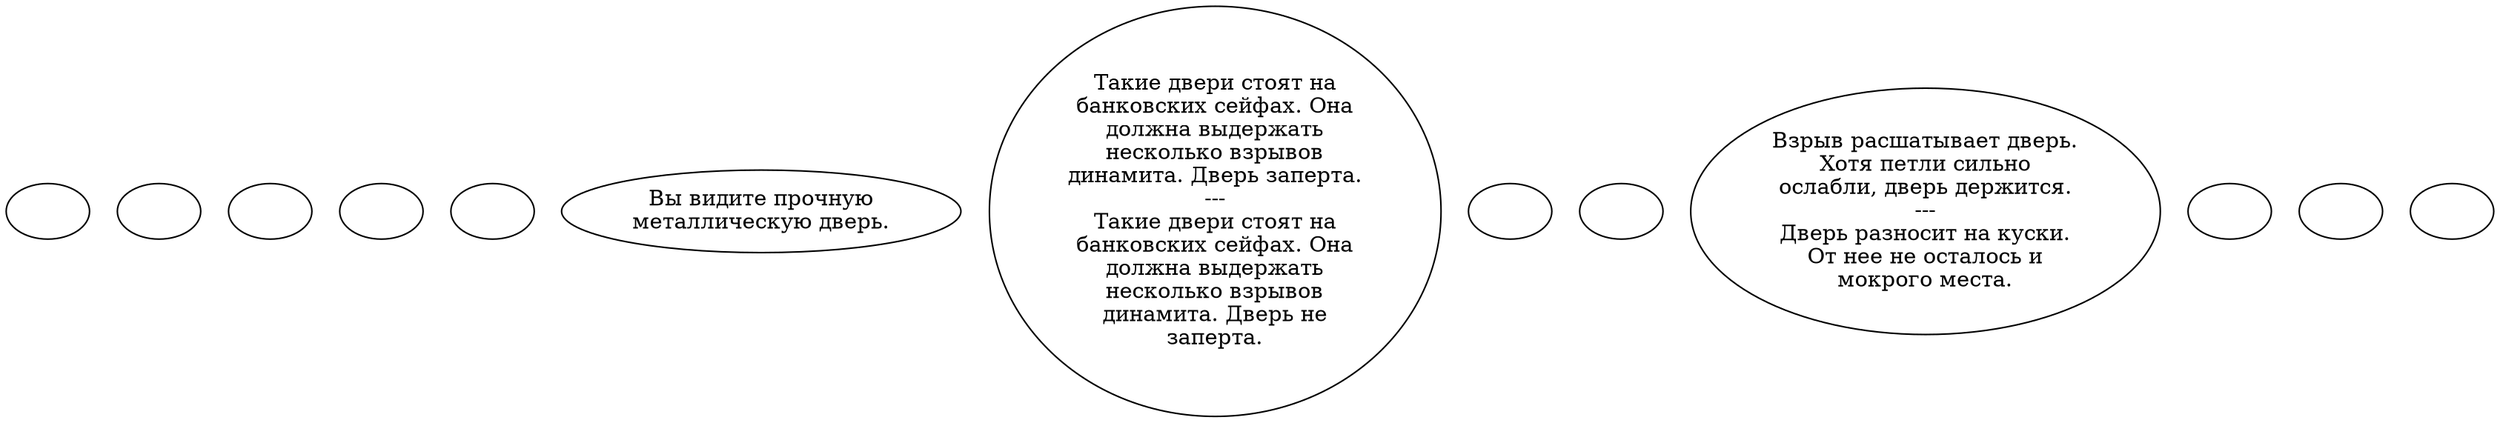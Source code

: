 digraph himndor {
  "is_lockpick_elec" [style=filled       fillcolor="#FFFFFF"       color="#000000"]
  "is_lockpick_elec" [label=""]
  "is_lockpick_mech" [style=filled       fillcolor="#FFFFFF"       color="#000000"]
  "is_lockpick_mech" [label=""]
  "is_lockpick" [style=filled       fillcolor="#FFFFFF"       color="#000000"]
  "is_lockpick" [label=""]
  "start" [style=filled       fillcolor="#FFFFFF"       color="#000000"]
  "start" [label=""]
  "use_p_proc" [style=filled       fillcolor="#FFFFFF"       color="#000000"]
  "use_p_proc" [label=""]
  "look_at_p_proc" [style=filled       fillcolor="#FFFFFF"       color="#000000"]
  "look_at_p_proc" [label="Вы видите прочную\nметаллическую дверь."]
  "description_p_proc" [style=filled       fillcolor="#FFFFFF"       color="#000000"]
  "description_p_proc" [label="Такие двери стоят на\nбанковских сейфах. Она\nдолжна выдержать\nнесколько взрывов\nдинамита. Дверь заперта.\n---\nТакие двери стоят на\nбанковских сейфах. Она\nдолжна выдержать\nнесколько взрывов\nдинамита. Дверь не\nзаперта."]
  "use_skill_on_p_proc" [style=filled       fillcolor="#FFFFFF"       color="#000000"]
  "use_skill_on_p_proc" [label=""]
  "use_obj_on_p_proc" [style=filled       fillcolor="#FFFFFF"       color="#000000"]
  "use_obj_on_p_proc" [label=""]
  "damage_p_proc" [style=filled       fillcolor="#FFFFFF"       color="#000000"]
  "damage_p_proc" [label="Взрыв расшатывает дверь.\nХотя петли сильно\nослабли, дверь держится.\n---\nДверь разносит на куски.\nОт нее не осталось и\nмокрого места."]
  "map_enter_p_proc" [style=filled       fillcolor="#FFFFFF"       color="#000000"]
  "map_enter_p_proc" [label=""]
  "map_update_p_proc" [style=filled       fillcolor="#FFFFFF"       color="#000000"]
  "map_update_p_proc" [label=""]
  "timed_event_p_proc" [style=filled       fillcolor="#FFFFFF"       color="#000000"]
  "timed_event_p_proc" [label=""]
}